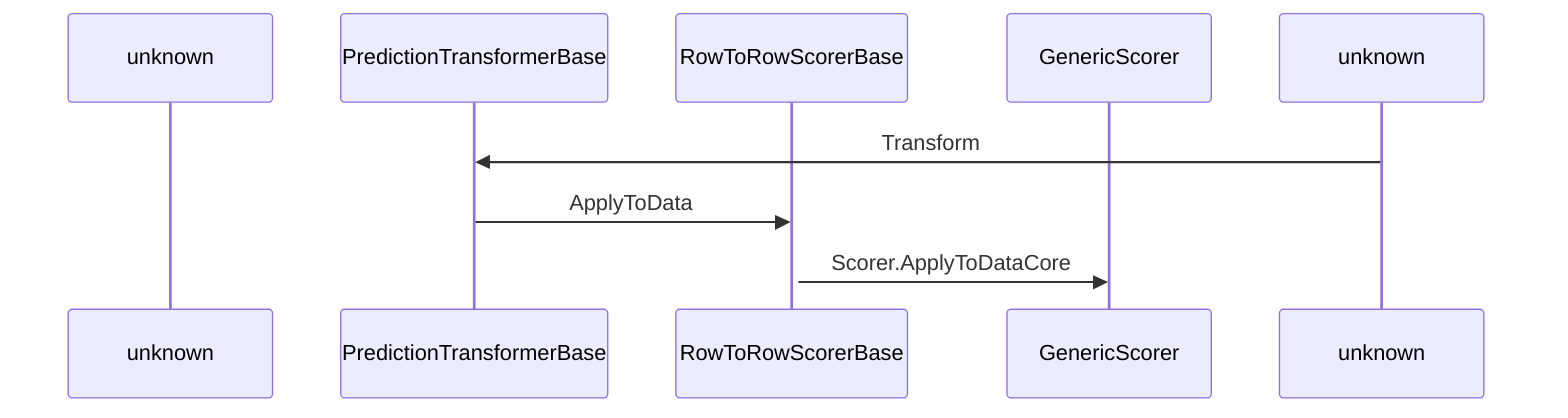 sequenceDiagram 
    participant  unk as  unknown
    participant  PTB as  PredictionTransformerBase
    participant  RTRSB as RowToRowScorerBase
    participant  GS as  GenericScorer
      unknown ->> PTB: Transform
      PTB->>RTRSB: ApplyToData
      activate RTRSB
      RTRSB->>GS: Scorer.ApplyToDataCore